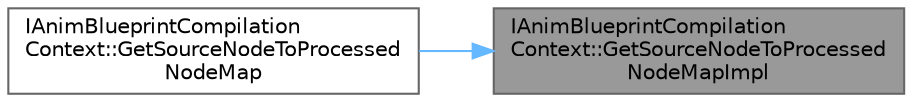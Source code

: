 digraph "IAnimBlueprintCompilationContext::GetSourceNodeToProcessedNodeMapImpl"
{
 // INTERACTIVE_SVG=YES
 // LATEX_PDF_SIZE
  bgcolor="transparent";
  edge [fontname=Helvetica,fontsize=10,labelfontname=Helvetica,labelfontsize=10];
  node [fontname=Helvetica,fontsize=10,shape=box,height=0.2,width=0.4];
  rankdir="RL";
  Node1 [id="Node000001",label="IAnimBlueprintCompilation\lContext::GetSourceNodeToProcessed\lNodeMapImpl",height=0.2,width=0.4,color="gray40", fillcolor="grey60", style="filled", fontcolor="black",tooltip=" "];
  Node1 -> Node2 [id="edge1_Node000001_Node000002",dir="back",color="steelblue1",style="solid",tooltip=" "];
  Node2 [id="Node000002",label="IAnimBlueprintCompilation\lContext::GetSourceNodeToProcessed\lNodeMap",height=0.2,width=0.4,color="grey40", fillcolor="white", style="filled",URL="$d3/d5c/classIAnimBlueprintCompilationContext.html#a99a427762c59d03828dcfe0fee526c31",tooltip=" "];
}
